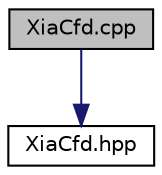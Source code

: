 digraph "XiaCfd.cpp"
{
  edge [fontname="Helvetica",fontsize="10",labelfontname="Helvetica",labelfontsize="10"];
  node [fontname="Helvetica",fontsize="10",shape=record];
  Node1 [label="XiaCfd.cpp",height=0.2,width=0.4,color="black", fillcolor="grey75", style="filled", fontcolor="black"];
  Node1 -> Node2 [color="midnightblue",fontsize="10",style="solid",fontname="Helvetica"];
  Node2 [label="XiaCfd.hpp",height=0.2,width=0.4,color="black", fillcolor="white", style="filled",URL="$d6/d7e/_xia_cfd_8hpp.html"];
}
